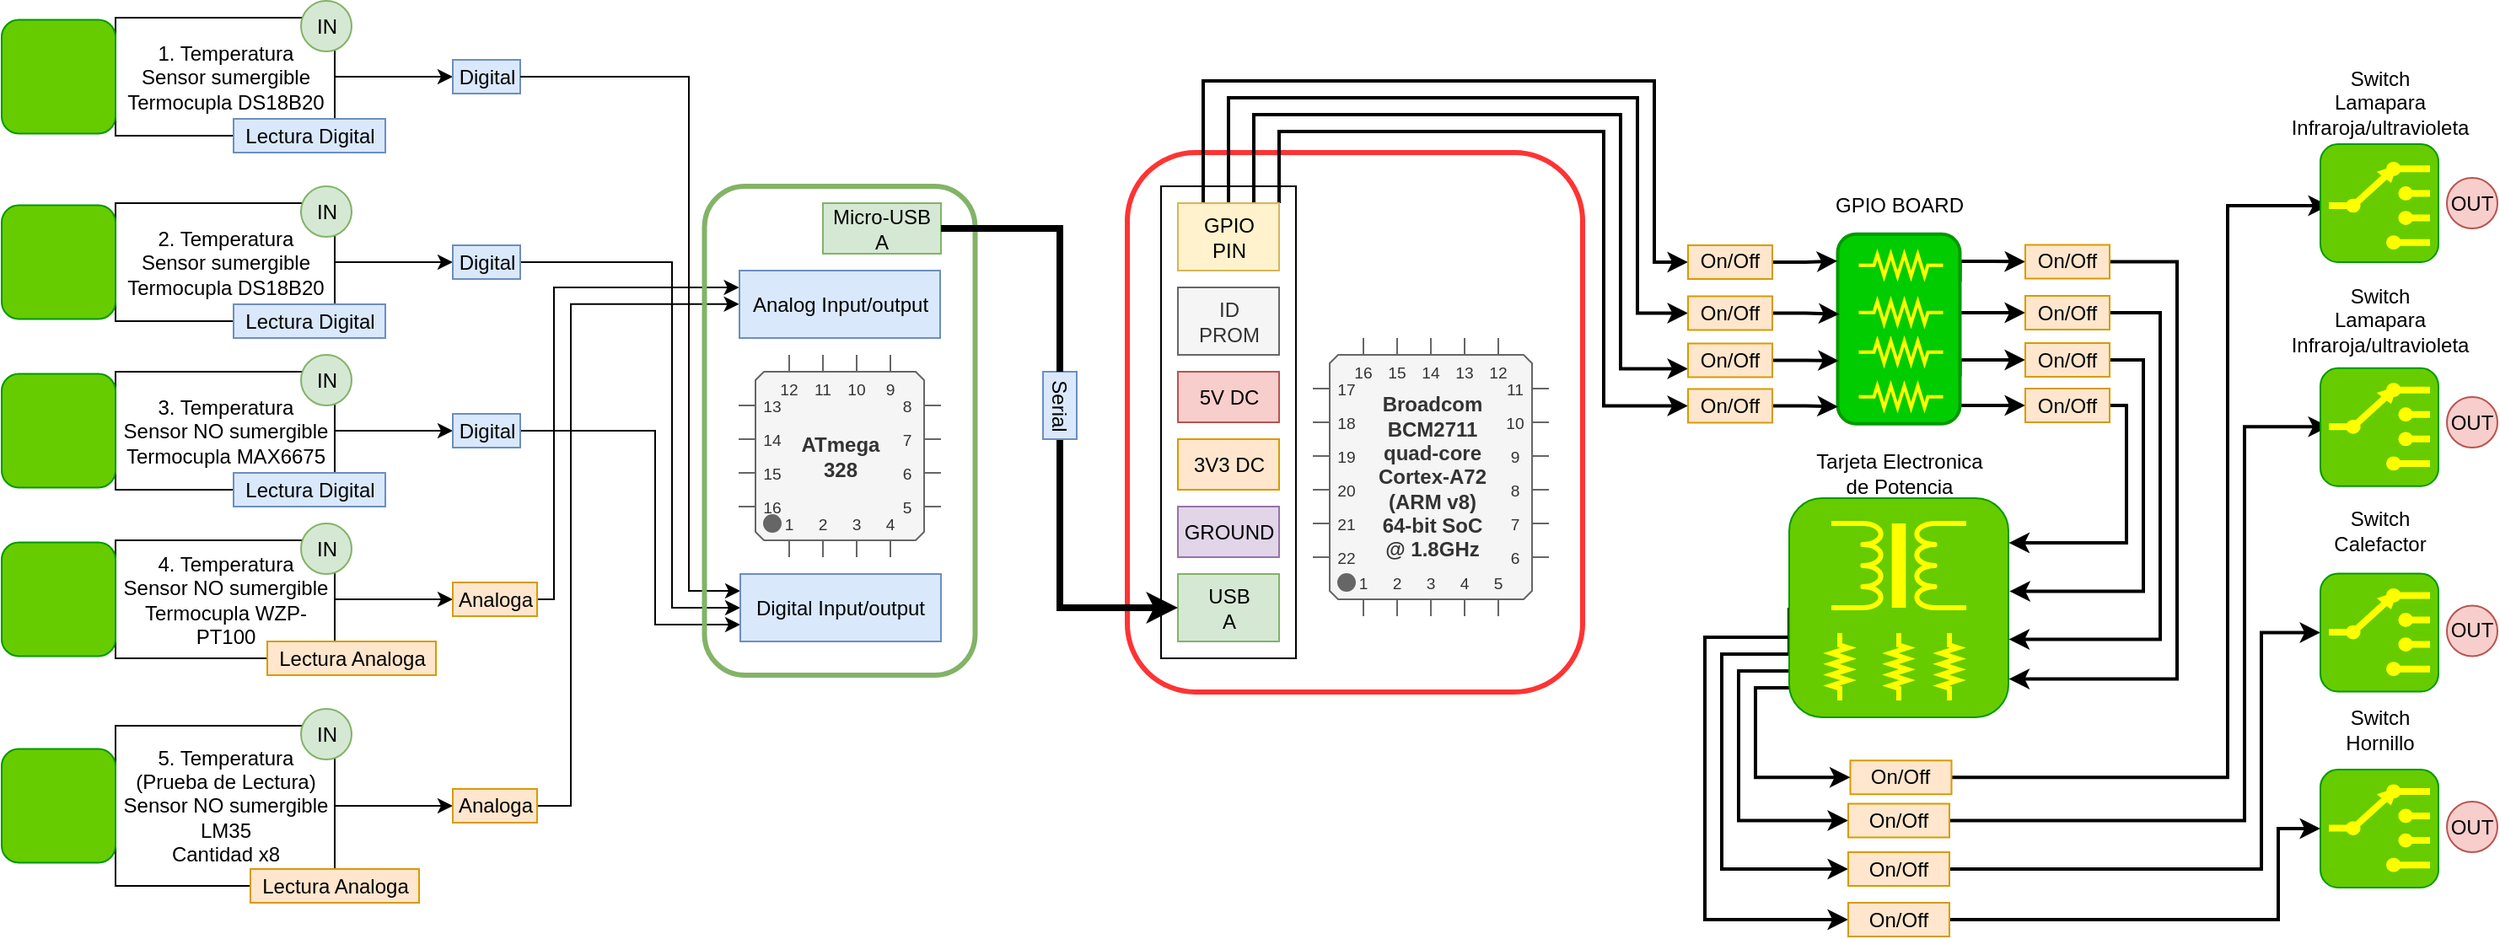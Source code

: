 <mxfile version="15.8.7" type="device"><diagram id="_ZIs9MISvu1PUldnFB0E" name="Página-1"><mxGraphModel dx="1673" dy="1029" grid="1" gridSize="10" guides="1" tooltips="1" connect="1" arrows="1" fold="1" page="1" pageScale="1" pageWidth="827" pageHeight="1169" math="0" shadow="0"><root><mxCell id="0"/><mxCell id="1" parent="0"/><mxCell id="BVIWtEYWbtwgeVRCfxqQ-135" style="edgeStyle=orthogonalEdgeStyle;rounded=0;orthogonalLoop=1;jettySize=auto;html=1;exitX=1;exitY=0.25;exitDx=0;exitDy=0;entryX=0;entryY=0.5;entryDx=0;entryDy=0;strokeWidth=2;" edge="1" parent="1" source="BVIWtEYWbtwgeVRCfxqQ-120" target="BVIWtEYWbtwgeVRCfxqQ-134"><mxGeometry relative="1" as="geometry"><Array as="points"><mxPoint x="1181" y="267"/><mxPoint x="1201" y="267"/></Array></mxGeometry></mxCell><mxCell id="BVIWtEYWbtwgeVRCfxqQ-136" style="edgeStyle=orthogonalEdgeStyle;rounded=0;orthogonalLoop=1;jettySize=auto;html=1;entryX=0;entryY=0.5;entryDx=0;entryDy=0;strokeWidth=2;" edge="1" parent="1" source="BVIWtEYWbtwgeVRCfxqQ-120" target="BVIWtEYWbtwgeVRCfxqQ-133"><mxGeometry relative="1" as="geometry"><Array as="points"><mxPoint x="1201" y="298"/></Array></mxGeometry></mxCell><mxCell id="BVIWtEYWbtwgeVRCfxqQ-137" style="edgeStyle=orthogonalEdgeStyle;rounded=0;orthogonalLoop=1;jettySize=auto;html=1;exitX=1;exitY=0.75;exitDx=0;exitDy=0;entryX=0;entryY=0.5;entryDx=0;entryDy=0;strokeWidth=2;" edge="1" parent="1" source="BVIWtEYWbtwgeVRCfxqQ-120" target="BVIWtEYWbtwgeVRCfxqQ-132"><mxGeometry relative="1" as="geometry"><Array as="points"><mxPoint x="1181" y="326"/></Array></mxGeometry></mxCell><mxCell id="BVIWtEYWbtwgeVRCfxqQ-138" style="edgeStyle=orthogonalEdgeStyle;rounded=0;orthogonalLoop=1;jettySize=auto;html=1;entryX=0;entryY=0.5;entryDx=0;entryDy=0;strokeWidth=2;" edge="1" parent="1" source="BVIWtEYWbtwgeVRCfxqQ-120" target="BVIWtEYWbtwgeVRCfxqQ-131"><mxGeometry relative="1" as="geometry"><Array as="points"><mxPoint x="1201" y="353"/></Array></mxGeometry></mxCell><mxCell id="BVIWtEYWbtwgeVRCfxqQ-120" value="" style="rounded=1;whiteSpace=wrap;html=1;strokeColor=#009900;strokeWidth=2;fillColor=#00CC00;" vertex="1" parent="1"><mxGeometry x="1108.75" y="250.87" width="72.5" height="112.5" as="geometry"/></mxCell><mxCell id="BVIWtEYWbtwgeVRCfxqQ-36" value="" style="rounded=1;whiteSpace=wrap;html=1;fillColor=none;strokeColor=#FF3333;strokeWidth=3;" vertex="1" parent="1"><mxGeometry x="687.5" y="202.5" width="270" height="320" as="geometry"/></mxCell><mxCell id="BVIWtEYWbtwgeVRCfxqQ-33" value="" style="rounded=0;whiteSpace=wrap;html=1;strokeWidth=1;fillColor=default;" vertex="1" parent="1"><mxGeometry x="707.5" y="222.5" width="80" height="280" as="geometry"/></mxCell><mxCell id="BVIWtEYWbtwgeVRCfxqQ-10" style="edgeStyle=orthogonalEdgeStyle;rounded=0;orthogonalLoop=1;jettySize=auto;html=1;entryX=0;entryY=0.5;entryDx=0;entryDy=0;" edge="1" parent="1" source="KKU_WU1q_By_PN_7yi3o-1" target="BVIWtEYWbtwgeVRCfxqQ-1"><mxGeometry relative="1" as="geometry"/></mxCell><mxCell id="KKU_WU1q_By_PN_7yi3o-1" value="1. Temperatura&lt;br&gt;Sensor sumergible&lt;br&gt;Termocupla DS18B20" style="rounded=0;whiteSpace=wrap;html=1;" parent="1" vertex="1"><mxGeometry x="87.5" y="122.5" width="130" height="70" as="geometry"/></mxCell><mxCell id="BVIWtEYWbtwgeVRCfxqQ-9" style="edgeStyle=orthogonalEdgeStyle;rounded=0;orthogonalLoop=1;jettySize=auto;html=1;entryX=0;entryY=0.5;entryDx=0;entryDy=0;" edge="1" parent="1" source="KKU_WU1q_By_PN_7yi3o-2" target="BVIWtEYWbtwgeVRCfxqQ-2"><mxGeometry relative="1" as="geometry"/></mxCell><mxCell id="KKU_WU1q_By_PN_7yi3o-2" value="2. Temperatura&lt;br&gt;Sensor sumergible&lt;br&gt;Termocupla DS18B20" style="rounded=0;whiteSpace=wrap;html=1;" parent="1" vertex="1"><mxGeometry x="87.5" y="232.5" width="130" height="70" as="geometry"/></mxCell><mxCell id="BVIWtEYWbtwgeVRCfxqQ-8" style="edgeStyle=orthogonalEdgeStyle;rounded=0;orthogonalLoop=1;jettySize=auto;html=1;entryX=0;entryY=0.5;entryDx=0;entryDy=0;" edge="1" parent="1" source="KKU_WU1q_By_PN_7yi3o-3" target="BVIWtEYWbtwgeVRCfxqQ-3"><mxGeometry relative="1" as="geometry"/></mxCell><mxCell id="KKU_WU1q_By_PN_7yi3o-3" value="3. Temperatura&lt;br&gt;Sensor NO sumergible&lt;br&gt;Termocupla MAX6675" style="rounded=0;whiteSpace=wrap;html=1;" parent="1" vertex="1"><mxGeometry x="87.5" y="332.5" width="130" height="70" as="geometry"/></mxCell><mxCell id="BVIWtEYWbtwgeVRCfxqQ-7" style="edgeStyle=orthogonalEdgeStyle;rounded=0;orthogonalLoop=1;jettySize=auto;html=1;entryX=0;entryY=0.5;entryDx=0;entryDy=0;" edge="1" parent="1" source="KKU_WU1q_By_PN_7yi3o-5" target="BVIWtEYWbtwgeVRCfxqQ-4"><mxGeometry relative="1" as="geometry"/></mxCell><mxCell id="KKU_WU1q_By_PN_7yi3o-5" value="4. Temperatura&lt;br&gt;Sensor NO sumergible&lt;br&gt;Termocupla WZP-PT100" style="rounded=0;whiteSpace=wrap;html=1;" parent="1" vertex="1"><mxGeometry x="87.5" y="432.5" width="130" height="70" as="geometry"/></mxCell><mxCell id="BVIWtEYWbtwgeVRCfxqQ-148" style="edgeStyle=orthogonalEdgeStyle;rounded=0;orthogonalLoop=1;jettySize=auto;html=1;entryX=0;entryY=0.5;entryDx=0;entryDy=0;entryPerimeter=0;strokeWidth=2;" edge="1" parent="1" source="KKU_WU1q_By_PN_7yi3o-7" target="BVIWtEYWbtwgeVRCfxqQ-60"><mxGeometry relative="1" as="geometry"><Array as="points"><mxPoint x="1340" y="573"/><mxPoint x="1340" y="234"/></Array></mxGeometry></mxCell><mxCell id="KKU_WU1q_By_PN_7yi3o-7" value="On/Off" style="rounded=0;whiteSpace=wrap;html=1;fillColor=#ffe6cc;strokeColor=#d79b00;" parent="1" vertex="1"><mxGeometry x="1116.25" y="563.13" width="60" height="20" as="geometry"/></mxCell><mxCell id="KKU_WU1q_By_PN_7yi3o-10" value="IN" style="ellipse;whiteSpace=wrap;html=1;aspect=fixed;fillColor=#d5e8d4;strokeColor=#82b366;" parent="1" vertex="1"><mxGeometry x="197.5" y="112.5" width="30" height="30" as="geometry"/></mxCell><mxCell id="KKU_WU1q_By_PN_7yi3o-11" value="Lectura Digital" style="rounded=0;whiteSpace=wrap;html=1;fillColor=#dae8fc;strokeColor=#6c8ebf;" parent="1" vertex="1"><mxGeometry x="157.5" y="182.5" width="90" height="20" as="geometry"/></mxCell><mxCell id="KKU_WU1q_By_PN_7yi3o-12" value="IN" style="ellipse;whiteSpace=wrap;html=1;aspect=fixed;fillColor=#d5e8d4;strokeColor=#82b366;" parent="1" vertex="1"><mxGeometry x="197.5" y="222.5" width="30" height="30" as="geometry"/></mxCell><mxCell id="KKU_WU1q_By_PN_7yi3o-13" value="Lectura Digital" style="rounded=0;whiteSpace=wrap;html=1;fillColor=#dae8fc;strokeColor=#6c8ebf;" parent="1" vertex="1"><mxGeometry x="157.5" y="292.5" width="90" height="20" as="geometry"/></mxCell><mxCell id="KKU_WU1q_By_PN_7yi3o-14" value="IN" style="ellipse;whiteSpace=wrap;html=1;aspect=fixed;fillColor=#d5e8d4;strokeColor=#82b366;" parent="1" vertex="1"><mxGeometry x="197.5" y="322.5" width="30" height="30" as="geometry"/></mxCell><mxCell id="KKU_WU1q_By_PN_7yi3o-15" value="Lectura Digital" style="rounded=0;whiteSpace=wrap;html=1;fillColor=#dae8fc;strokeColor=#6c8ebf;" parent="1" vertex="1"><mxGeometry x="157.5" y="392.5" width="90" height="20" as="geometry"/></mxCell><mxCell id="BVIWtEYWbtwgeVRCfxqQ-6" style="edgeStyle=orthogonalEdgeStyle;rounded=0;orthogonalLoop=1;jettySize=auto;html=1;entryX=0;entryY=0.5;entryDx=0;entryDy=0;" edge="1" parent="1" source="KKU_WU1q_By_PN_7yi3o-18" target="BVIWtEYWbtwgeVRCfxqQ-5"><mxGeometry relative="1" as="geometry"/></mxCell><mxCell id="KKU_WU1q_By_PN_7yi3o-18" value="5. Temperatura&lt;br&gt;(Prueba de Lectura)&lt;br&gt;Sensor NO sumergible&lt;br&gt;LM35&lt;br&gt;Cantidad x8" style="rounded=0;whiteSpace=wrap;html=1;" parent="1" vertex="1"><mxGeometry x="87.5" y="542.5" width="130" height="95" as="geometry"/></mxCell><mxCell id="KKU_WU1q_By_PN_7yi3o-19" value="IN" style="ellipse;whiteSpace=wrap;html=1;aspect=fixed;fillColor=#d5e8d4;strokeColor=#82b366;" parent="1" vertex="1"><mxGeometry x="197.5" y="422.5" width="30" height="30" as="geometry"/></mxCell><mxCell id="KKU_WU1q_By_PN_7yi3o-20" value="Lectura Analoga" style="rounded=0;whiteSpace=wrap;html=1;fillColor=#ffe6cc;strokeColor=#d79b00;" parent="1" vertex="1"><mxGeometry x="177.5" y="492.5" width="100" height="20" as="geometry"/></mxCell><mxCell id="KKU_WU1q_By_PN_7yi3o-21" value="IN" style="ellipse;whiteSpace=wrap;html=1;aspect=fixed;fillColor=#d5e8d4;strokeColor=#82b366;" parent="1" vertex="1"><mxGeometry x="197.5" y="532.5" width="30" height="30" as="geometry"/></mxCell><mxCell id="KKU_WU1q_By_PN_7yi3o-22" value="Lectura Analoga" style="rounded=0;whiteSpace=wrap;html=1;fillColor=#ffe6cc;strokeColor=#d79b00;" parent="1" vertex="1"><mxGeometry x="167.5" y="627.5" width="100" height="20" as="geometry"/></mxCell><mxCell id="BVIWtEYWbtwgeVRCfxqQ-1" value="Digital" style="rounded=0;whiteSpace=wrap;html=1;fillColor=#dae8fc;strokeColor=#6c8ebf;" vertex="1" parent="1"><mxGeometry x="287.5" y="147.5" width="40" height="20" as="geometry"/></mxCell><mxCell id="BVIWtEYWbtwgeVRCfxqQ-18" style="edgeStyle=orthogonalEdgeStyle;rounded=0;orthogonalLoop=1;jettySize=auto;html=1;entryX=0;entryY=0.25;entryDx=0;entryDy=0;" edge="1" parent="1" source="BVIWtEYWbtwgeVRCfxqQ-1" target="BVIWtEYWbtwgeVRCfxqQ-12"><mxGeometry relative="1" as="geometry"><Array as="points"><mxPoint x="427.5" y="157.5"/><mxPoint x="427.5" y="462.5"/></Array></mxGeometry></mxCell><mxCell id="BVIWtEYWbtwgeVRCfxqQ-20" style="edgeStyle=orthogonalEdgeStyle;rounded=0;orthogonalLoop=1;jettySize=auto;html=1;entryX=0;entryY=0.5;entryDx=0;entryDy=0;" edge="1" parent="1" source="BVIWtEYWbtwgeVRCfxqQ-2" target="BVIWtEYWbtwgeVRCfxqQ-12"><mxGeometry relative="1" as="geometry"><Array as="points"><mxPoint x="417.5" y="267.5"/><mxPoint x="417.5" y="472.5"/></Array></mxGeometry></mxCell><mxCell id="BVIWtEYWbtwgeVRCfxqQ-2" value="Digital" style="rounded=0;whiteSpace=wrap;html=1;fillColor=#dae8fc;strokeColor=#6c8ebf;" vertex="1" parent="1"><mxGeometry x="287.5" y="257.5" width="40" height="20" as="geometry"/></mxCell><mxCell id="BVIWtEYWbtwgeVRCfxqQ-21" style="edgeStyle=orthogonalEdgeStyle;rounded=0;orthogonalLoop=1;jettySize=auto;html=1;entryX=0;entryY=0.75;entryDx=0;entryDy=0;" edge="1" parent="1" source="BVIWtEYWbtwgeVRCfxqQ-3" target="BVIWtEYWbtwgeVRCfxqQ-12"><mxGeometry relative="1" as="geometry"><Array as="points"><mxPoint x="407.5" y="367.5"/><mxPoint x="407.5" y="482.5"/></Array></mxGeometry></mxCell><mxCell id="BVIWtEYWbtwgeVRCfxqQ-3" value="Digital" style="rounded=0;whiteSpace=wrap;html=1;fillColor=#dae8fc;strokeColor=#6c8ebf;" vertex="1" parent="1"><mxGeometry x="287.5" y="357.5" width="40" height="20" as="geometry"/></mxCell><mxCell id="BVIWtEYWbtwgeVRCfxqQ-25" style="edgeStyle=orthogonalEdgeStyle;rounded=0;orthogonalLoop=1;jettySize=auto;html=1;entryX=0.128;entryY=0.207;entryDx=0;entryDy=0;entryPerimeter=0;" edge="1" parent="1" source="BVIWtEYWbtwgeVRCfxqQ-4" target="BVIWtEYWbtwgeVRCfxqQ-17"><mxGeometry relative="1" as="geometry"><Array as="points"><mxPoint x="347.5" y="467.5"/><mxPoint x="347.5" y="282.5"/></Array></mxGeometry></mxCell><mxCell id="BVIWtEYWbtwgeVRCfxqQ-4" value="Analoga" style="rounded=0;whiteSpace=wrap;html=1;fillColor=#ffe6cc;strokeColor=#d79b00;" vertex="1" parent="1"><mxGeometry x="287.5" y="457.5" width="50" height="20" as="geometry"/></mxCell><mxCell id="BVIWtEYWbtwgeVRCfxqQ-26" style="edgeStyle=orthogonalEdgeStyle;rounded=0;orthogonalLoop=1;jettySize=auto;html=1;entryX=0.128;entryY=0.241;entryDx=0;entryDy=0;entryPerimeter=0;" edge="1" parent="1" source="BVIWtEYWbtwgeVRCfxqQ-5" target="BVIWtEYWbtwgeVRCfxqQ-17"><mxGeometry relative="1" as="geometry"><Array as="points"><mxPoint x="357.5" y="590.5"/><mxPoint x="357.5" y="292.5"/></Array></mxGeometry></mxCell><mxCell id="BVIWtEYWbtwgeVRCfxqQ-5" value="Analoga" style="rounded=0;whiteSpace=wrap;html=1;fillColor=#ffe6cc;strokeColor=#d79b00;" vertex="1" parent="1"><mxGeometry x="287.5" y="580" width="50" height="20" as="geometry"/></mxCell><mxCell id="BVIWtEYWbtwgeVRCfxqQ-11" value="Analog Input/output" style="rounded=0;whiteSpace=wrap;html=1;rotation=0;fillColor=#dae8fc;strokeColor=#6c8ebf;" vertex="1" parent="1"><mxGeometry x="457.5" y="272.5" width="119" height="40" as="geometry"/></mxCell><mxCell id="BVIWtEYWbtwgeVRCfxqQ-12" value="Digital&amp;nbsp;Input/output" style="rounded=0;whiteSpace=wrap;html=1;rotation=0;fillColor=#dae8fc;strokeColor=#6c8ebf;" vertex="1" parent="1"><mxGeometry x="458" y="452.5" width="119" height="40" as="geometry"/></mxCell><mxCell id="BVIWtEYWbtwgeVRCfxqQ-15" value="&lt;b&gt;ATmega&lt;br&gt;328&lt;/b&gt;" style="shadow=0;dashed=0;align=center;html=1;strokeWidth=1;shape=mxgraph.electrical.logic_gates.qfp_ic;labelNames=a,b,c,d,e,f,g,h,i,j,k,l,m,n,o,p,q,r,s,t,u,v,w,x,y,z,a1,b1,c1,d1,e1,f1,g1,h1,i1,j1,k1,l1,m1,n1;fillColor=#f5f5f5;fontColor=#333333;strokeColor=#666666;" vertex="1" parent="1"><mxGeometry x="457" y="322.5" width="120" height="120" as="geometry"/></mxCell><mxCell id="BVIWtEYWbtwgeVRCfxqQ-17" value="" style="rounded=1;whiteSpace=wrap;html=1;fillColor=none;strokeColor=#82b366;strokeWidth=3;" vertex="1" parent="1"><mxGeometry x="436.75" y="222.5" width="160.5" height="290" as="geometry"/></mxCell><mxCell id="BVIWtEYWbtwgeVRCfxqQ-16" value="" style="shape=image;verticalLabelPosition=bottom;labelBackgroundColor=#ffffff;verticalAlign=top;aspect=fixed;imageAspect=0;image=https://afel.cl/wp-content/uploads/2020/09/arduino-logo.png;" vertex="1" parent="1"><mxGeometry x="447.5" y="222.5" width="53.33" height="40" as="geometry"/></mxCell><mxCell id="BVIWtEYWbtwgeVRCfxqQ-127" style="edgeStyle=orthogonalEdgeStyle;rounded=0;orthogonalLoop=1;jettySize=auto;html=1;exitX=1;exitY=0;exitDx=0;exitDy=0;entryX=0;entryY=0.5;entryDx=0;entryDy=0;strokeWidth=2;" edge="1" parent="1" source="BVIWtEYWbtwgeVRCfxqQ-27" target="BVIWtEYWbtwgeVRCfxqQ-82"><mxGeometry relative="1" as="geometry"><Array as="points"><mxPoint x="778" y="190"/><mxPoint x="970" y="190"/><mxPoint x="970" y="353"/></Array></mxGeometry></mxCell><mxCell id="BVIWtEYWbtwgeVRCfxqQ-128" style="edgeStyle=orthogonalEdgeStyle;rounded=0;orthogonalLoop=1;jettySize=auto;html=1;exitX=0.75;exitY=0;exitDx=0;exitDy=0;entryX=0;entryY=0.75;entryDx=0;entryDy=0;strokeWidth=2;" edge="1" parent="1" source="BVIWtEYWbtwgeVRCfxqQ-27" target="BVIWtEYWbtwgeVRCfxqQ-83"><mxGeometry relative="1" as="geometry"><Array as="points"><mxPoint x="763" y="180"/><mxPoint x="980" y="180"/><mxPoint x="980" y="331"/></Array></mxGeometry></mxCell><mxCell id="BVIWtEYWbtwgeVRCfxqQ-129" style="edgeStyle=orthogonalEdgeStyle;rounded=0;orthogonalLoop=1;jettySize=auto;html=1;entryX=0;entryY=0.5;entryDx=0;entryDy=0;strokeWidth=2;" edge="1" parent="1" source="BVIWtEYWbtwgeVRCfxqQ-27" target="BVIWtEYWbtwgeVRCfxqQ-84"><mxGeometry relative="1" as="geometry"><Array as="points"><mxPoint x="748" y="170"/><mxPoint x="990" y="170"/><mxPoint x="990" y="298"/></Array></mxGeometry></mxCell><mxCell id="BVIWtEYWbtwgeVRCfxqQ-130" style="edgeStyle=orthogonalEdgeStyle;rounded=0;orthogonalLoop=1;jettySize=auto;html=1;exitX=0.25;exitY=0;exitDx=0;exitDy=0;entryX=0;entryY=0.5;entryDx=0;entryDy=0;strokeWidth=2;" edge="1" parent="1" source="BVIWtEYWbtwgeVRCfxqQ-27" target="BVIWtEYWbtwgeVRCfxqQ-85"><mxGeometry relative="1" as="geometry"><Array as="points"><mxPoint x="733" y="160"/><mxPoint x="1000" y="160"/><mxPoint x="1000" y="268"/></Array></mxGeometry></mxCell><mxCell id="BVIWtEYWbtwgeVRCfxqQ-27" value="GPIO&lt;br&gt;PIN" style="rounded=0;whiteSpace=wrap;html=1;strokeWidth=1;fillColor=#fff2cc;strokeColor=#d6b656;" vertex="1" parent="1"><mxGeometry x="717.5" y="232.5" width="60" height="40" as="geometry"/></mxCell><mxCell id="BVIWtEYWbtwgeVRCfxqQ-28" value="ID&lt;br&gt;PROM" style="rounded=0;whiteSpace=wrap;html=1;strokeWidth=1;fillColor=#f5f5f5;fontColor=#333333;strokeColor=#666666;" vertex="1" parent="1"><mxGeometry x="717.5" y="282.5" width="60" height="40" as="geometry"/></mxCell><mxCell id="BVIWtEYWbtwgeVRCfxqQ-29" value="5V DC" style="rounded=0;whiteSpace=wrap;html=1;strokeWidth=1;fillColor=#f8cecc;strokeColor=#b85450;" vertex="1" parent="1"><mxGeometry x="717.5" y="332.5" width="60" height="30" as="geometry"/></mxCell><mxCell id="BVIWtEYWbtwgeVRCfxqQ-30" value="3V3&amp;nbsp;DC" style="rounded=0;whiteSpace=wrap;html=1;strokeWidth=1;fillColor=#ffe6cc;strokeColor=#d79b00;" vertex="1" parent="1"><mxGeometry x="717.5" y="372.5" width="60" height="30" as="geometry"/></mxCell><mxCell id="BVIWtEYWbtwgeVRCfxqQ-31" value="GROUND" style="rounded=0;whiteSpace=wrap;html=1;strokeWidth=1;fillColor=#e1d5e7;strokeColor=#9673a6;" vertex="1" parent="1"><mxGeometry x="717.5" y="412.5" width="60" height="30" as="geometry"/></mxCell><mxCell id="BVIWtEYWbtwgeVRCfxqQ-32" value="USB&lt;br&gt;A" style="rounded=0;whiteSpace=wrap;html=1;strokeWidth=1;fillColor=#d5e8d4;strokeColor=#82b366;" vertex="1" parent="1"><mxGeometry x="717.5" y="452.5" width="60" height="40" as="geometry"/></mxCell><mxCell id="BVIWtEYWbtwgeVRCfxqQ-34" value="&lt;b&gt;Broadcom &lt;br&gt;BCM2711&lt;br&gt;quad-core &lt;br&gt;Cortex-A72 &lt;br&gt;(ARM v8) &lt;br&gt;64-bit SoC &lt;br&gt;@ 1.8GHz&lt;/b&gt;" style="shadow=0;dashed=0;align=center;html=1;strokeWidth=1;shape=mxgraph.electrical.logic_gates.qfp_ic;labelNames=a,b,c,d,e,f,g,h,i,j,k,l,m,n,o,p,q,r,s,t,u,v,w,x,y,z,a1,b1,c1,d1,e1,f1,g1,h1,i1,j1,k1,l1,m1,n1;rounded=1;fillColor=#f5f5f5;fontColor=#333333;strokeColor=#666666;" vertex="1" parent="1"><mxGeometry x="797.5" y="312.5" width="140" height="165" as="geometry"/></mxCell><mxCell id="BVIWtEYWbtwgeVRCfxqQ-35" value="" style="shape=image;verticalLabelPosition=bottom;labelBackgroundColor=#ffffff;verticalAlign=top;aspect=fixed;imageAspect=0;image=https://i.pinimg.com/originals/6e/de/a8/6edea84dffc69d2c190c427be484143c.png;" vertex="1" parent="1"><mxGeometry x="828.19" y="232.5" width="78.62" height="70" as="geometry"/></mxCell><mxCell id="BVIWtEYWbtwgeVRCfxqQ-38" style="edgeStyle=orthogonalEdgeStyle;rounded=0;orthogonalLoop=1;jettySize=auto;html=1;entryX=0;entryY=0.5;entryDx=0;entryDy=0;strokeWidth=4;startArrow=none;exitX=1;exitY=0.5;exitDx=0;exitDy=0;" edge="1" parent="1" source="BVIWtEYWbtwgeVRCfxqQ-39" target="BVIWtEYWbtwgeVRCfxqQ-32"><mxGeometry relative="1" as="geometry"/></mxCell><mxCell id="BVIWtEYWbtwgeVRCfxqQ-37" value="Micro-USB&lt;br&gt;A" style="rounded=0;whiteSpace=wrap;html=1;strokeWidth=1;fillColor=#d5e8d4;strokeColor=#82b366;" vertex="1" parent="1"><mxGeometry x="507" y="232.5" width="70" height="30" as="geometry"/></mxCell><mxCell id="BVIWtEYWbtwgeVRCfxqQ-39" value="Serial" style="rounded=0;whiteSpace=wrap;html=1;fillColor=#dae8fc;strokeColor=#6c8ebf;rotation=90;" vertex="1" parent="1"><mxGeometry x="627.5" y="342.5" width="40" height="20" as="geometry"/></mxCell><mxCell id="BVIWtEYWbtwgeVRCfxqQ-40" value="" style="edgeStyle=orthogonalEdgeStyle;rounded=0;orthogonalLoop=1;jettySize=auto;html=1;entryX=0;entryY=0.5;entryDx=0;entryDy=0;strokeWidth=4;endArrow=none;" edge="1" parent="1" source="BVIWtEYWbtwgeVRCfxqQ-37" target="BVIWtEYWbtwgeVRCfxqQ-39"><mxGeometry relative="1" as="geometry"><mxPoint x="577" y="247.5" as="sourcePoint"/><mxPoint x="717.5" y="472.5" as="targetPoint"/></mxGeometry></mxCell><mxCell id="BVIWtEYWbtwgeVRCfxqQ-144" style="edgeStyle=orthogonalEdgeStyle;rounded=0;orthogonalLoop=1;jettySize=auto;html=1;entryX=0;entryY=0.5;entryDx=0;entryDy=0;strokeWidth=2;" edge="1" parent="1" source="BVIWtEYWbtwgeVRCfxqQ-42" target="KKU_WU1q_By_PN_7yi3o-7"><mxGeometry relative="1" as="geometry"><Array as="points"><mxPoint x="1060" y="520"/><mxPoint x="1060" y="573"/></Array></mxGeometry></mxCell><mxCell id="BVIWtEYWbtwgeVRCfxqQ-145" style="edgeStyle=orthogonalEdgeStyle;rounded=0;orthogonalLoop=1;jettySize=auto;html=1;entryX=0;entryY=0.5;entryDx=0;entryDy=0;strokeWidth=2;" edge="1" parent="1" source="BVIWtEYWbtwgeVRCfxqQ-42" target="BVIWtEYWbtwgeVRCfxqQ-79"><mxGeometry relative="1" as="geometry"><Array as="points"><mxPoint x="1050" y="510"/><mxPoint x="1050" y="599"/></Array></mxGeometry></mxCell><mxCell id="BVIWtEYWbtwgeVRCfxqQ-146" style="edgeStyle=orthogonalEdgeStyle;rounded=0;orthogonalLoop=1;jettySize=auto;html=1;exitX=0;exitY=0.5;exitDx=0;exitDy=0;entryX=0;entryY=0.5;entryDx=0;entryDy=0;strokeWidth=2;" edge="1" parent="1" source="BVIWtEYWbtwgeVRCfxqQ-42" target="BVIWtEYWbtwgeVRCfxqQ-80"><mxGeometry relative="1" as="geometry"><Array as="points"><mxPoint x="1080" y="500"/><mxPoint x="1040" y="500"/><mxPoint x="1040" y="628"/></Array></mxGeometry></mxCell><mxCell id="BVIWtEYWbtwgeVRCfxqQ-147" style="edgeStyle=orthogonalEdgeStyle;rounded=0;orthogonalLoop=1;jettySize=auto;html=1;entryX=0;entryY=0.5;entryDx=0;entryDy=0;strokeWidth=2;" edge="1" parent="1" source="BVIWtEYWbtwgeVRCfxqQ-42" target="BVIWtEYWbtwgeVRCfxqQ-81"><mxGeometry relative="1" as="geometry"><Array as="points"><mxPoint x="1030" y="490"/><mxPoint x="1030" y="658"/></Array></mxGeometry></mxCell><mxCell id="BVIWtEYWbtwgeVRCfxqQ-42" value="" style="whiteSpace=wrap;html=1;aspect=fixed;rounded=1;strokeColor=#009900;strokeWidth=1;fillColor=#66CC00;" vertex="1" parent="1"><mxGeometry x="1080" y="407.5" width="130" height="130" as="geometry"/></mxCell><mxCell id="BVIWtEYWbtwgeVRCfxqQ-43" value="" style="pointerEvents=1;verticalLabelPosition=bottom;shadow=0;dashed=0;align=center;html=1;verticalAlign=top;shape=mxgraph.electrical.resistors.resistor_2;rounded=1;strokeColor=#FFFF00;strokeWidth=3;fillColor=#FFFF00;rotation=90;" vertex="1" parent="1"><mxGeometry x="1090" y="502.5" width="40" height="10" as="geometry"/></mxCell><mxCell id="BVIWtEYWbtwgeVRCfxqQ-45" value="" style="pointerEvents=1;verticalLabelPosition=bottom;shadow=0;dashed=0;align=center;html=1;verticalAlign=top;shape=mxgraph.electrical.inductors.transformer_1;rounded=1;strokeColor=#FFFF00;strokeWidth=3;fillColor=#FFFF00;rotation=90;" vertex="1" parent="1"><mxGeometry x="1120" y="407.5" width="50" height="80" as="geometry"/></mxCell><mxCell id="BVIWtEYWbtwgeVRCfxqQ-50" value="" style="pointerEvents=1;verticalLabelPosition=bottom;shadow=0;dashed=0;align=center;html=1;verticalAlign=top;shape=mxgraph.electrical.resistors.resistor_2;rounded=1;strokeColor=#FFFF00;strokeWidth=3;fillColor=#FFFF00;rotation=90;" vertex="1" parent="1"><mxGeometry x="1125" y="502.5" width="40" height="10" as="geometry"/></mxCell><mxCell id="BVIWtEYWbtwgeVRCfxqQ-51" value="" style="pointerEvents=1;verticalLabelPosition=bottom;shadow=0;dashed=0;align=center;html=1;verticalAlign=top;shape=mxgraph.electrical.resistors.resistor_2;rounded=1;strokeColor=#FFFF00;strokeWidth=3;fillColor=#FFFF00;rotation=90;" vertex="1" parent="1"><mxGeometry x="1155" y="502.5" width="40" height="10" as="geometry"/></mxCell><mxCell id="BVIWtEYWbtwgeVRCfxqQ-53" value="Tarjeta Electronica&lt;br&gt;de Potencia" style="text;html=1;align=center;verticalAlign=middle;resizable=0;points=[];autosize=1;strokeColor=none;fillColor=none;" vertex="1" parent="1"><mxGeometry x="1090" y="377.5" width="110" height="30" as="geometry"/></mxCell><mxCell id="BVIWtEYWbtwgeVRCfxqQ-59" value="" style="whiteSpace=wrap;html=1;aspect=fixed;rounded=1;strokeColor=#009900;strokeWidth=1;fillColor=#66CC00;" vertex="1" parent="1"><mxGeometry x="1395" y="197.5" width="70" height="70" as="geometry"/></mxCell><mxCell id="BVIWtEYWbtwgeVRCfxqQ-60" value="" style="pointerEvents=1;verticalLabelPosition=bottom;shadow=0;dashed=0;align=center;html=1;verticalAlign=top;shape=mxgraph.electrical.electro-mechanical.selector_switch;rounded=1;strokeColor=#FFFF00;strokeWidth=4;fillColor=#FFFF00;" vertex="1" parent="1"><mxGeometry x="1400" y="210" width="60" height="48" as="geometry"/></mxCell><mxCell id="BVIWtEYWbtwgeVRCfxqQ-71" value="Switch&lt;br&gt;Lamapara&lt;br&gt;Infraroja/ultravioleta" style="text;html=1;align=center;verticalAlign=middle;resizable=0;points=[];autosize=1;strokeColor=none;fillColor=none;" vertex="1" parent="1"><mxGeometry x="1370" y="147.5" width="120" height="50" as="geometry"/></mxCell><mxCell id="BVIWtEYWbtwgeVRCfxqQ-72" value="Switch&lt;br&gt;Lamapara&lt;br&gt;Infraroja/ultravioleta" style="text;html=1;align=center;verticalAlign=middle;resizable=0;points=[];autosize=1;strokeColor=none;fillColor=none;" vertex="1" parent="1"><mxGeometry x="1370" y="277.26" width="120" height="50" as="geometry"/></mxCell><mxCell id="BVIWtEYWbtwgeVRCfxqQ-73" value="Switch&lt;br&gt;Calefactor" style="text;html=1;align=center;verticalAlign=middle;resizable=0;points=[];autosize=1;strokeColor=none;fillColor=none;" vertex="1" parent="1"><mxGeometry x="1395" y="412.26" width="70" height="30" as="geometry"/></mxCell><mxCell id="BVIWtEYWbtwgeVRCfxqQ-74" value="Switch&lt;br&gt;Hornillo" style="text;html=1;align=center;verticalAlign=middle;resizable=0;points=[];autosize=1;strokeColor=none;fillColor=none;" vertex="1" parent="1"><mxGeometry x="1400" y="529.76" width="60" height="30" as="geometry"/></mxCell><mxCell id="BVIWtEYWbtwgeVRCfxqQ-149" style="edgeStyle=orthogonalEdgeStyle;rounded=0;orthogonalLoop=1;jettySize=auto;html=1;entryX=0;entryY=0.5;entryDx=0;entryDy=0;entryPerimeter=0;strokeWidth=2;" edge="1" parent="1" source="BVIWtEYWbtwgeVRCfxqQ-79" target="BVIWtEYWbtwgeVRCfxqQ-105"><mxGeometry relative="1" as="geometry"><Array as="points"><mxPoint x="1350" y="599"/><mxPoint x="1350" y="365"/></Array></mxGeometry></mxCell><mxCell id="BVIWtEYWbtwgeVRCfxqQ-79" value="On/Off" style="rounded=0;whiteSpace=wrap;html=1;fillColor=#ffe6cc;strokeColor=#d79b00;" vertex="1" parent="1"><mxGeometry x="1115" y="588.75" width="60" height="20" as="geometry"/></mxCell><mxCell id="BVIWtEYWbtwgeVRCfxqQ-150" style="edgeStyle=orthogonalEdgeStyle;rounded=0;orthogonalLoop=1;jettySize=auto;html=1;entryX=0;entryY=0.5;entryDx=0;entryDy=0;strokeWidth=2;" edge="1" parent="1" source="BVIWtEYWbtwgeVRCfxqQ-80" target="BVIWtEYWbtwgeVRCfxqQ-106"><mxGeometry relative="1" as="geometry"><Array as="points"><mxPoint x="1360" y="628"/><mxPoint x="1360" y="487"/></Array></mxGeometry></mxCell><mxCell id="BVIWtEYWbtwgeVRCfxqQ-80" value="On/Off" style="rounded=0;whiteSpace=wrap;html=1;fillColor=#ffe6cc;strokeColor=#d79b00;" vertex="1" parent="1"><mxGeometry x="1115" y="617.5" width="60" height="20" as="geometry"/></mxCell><mxCell id="BVIWtEYWbtwgeVRCfxqQ-151" style="edgeStyle=orthogonalEdgeStyle;rounded=0;orthogonalLoop=1;jettySize=auto;html=1;entryX=0;entryY=0.5;entryDx=0;entryDy=0;strokeWidth=2;" edge="1" parent="1" source="BVIWtEYWbtwgeVRCfxqQ-81" target="BVIWtEYWbtwgeVRCfxqQ-108"><mxGeometry relative="1" as="geometry"><Array as="points"><mxPoint x="1370" y="658"/><mxPoint x="1370" y="604"/></Array></mxGeometry></mxCell><mxCell id="BVIWtEYWbtwgeVRCfxqQ-81" value="On/Off" style="rounded=0;whiteSpace=wrap;html=1;fillColor=#ffe6cc;strokeColor=#d79b00;" vertex="1" parent="1"><mxGeometry x="1115" y="647.5" width="60" height="20" as="geometry"/></mxCell><mxCell id="BVIWtEYWbtwgeVRCfxqQ-126" style="edgeStyle=orthogonalEdgeStyle;rounded=0;orthogonalLoop=1;jettySize=auto;html=1;entryX=0.003;entryY=0.91;entryDx=0;entryDy=0;entryPerimeter=0;strokeWidth=2;" edge="1" parent="1" source="BVIWtEYWbtwgeVRCfxqQ-82" target="BVIWtEYWbtwgeVRCfxqQ-120"><mxGeometry relative="1" as="geometry"/></mxCell><mxCell id="BVIWtEYWbtwgeVRCfxqQ-82" value="On/Off" style="rounded=0;whiteSpace=wrap;html=1;fillColor=#ffe6cc;strokeColor=#d79b00;" vertex="1" parent="1"><mxGeometry x="1020" y="342.74" width="50" height="20" as="geometry"/></mxCell><mxCell id="BVIWtEYWbtwgeVRCfxqQ-125" style="edgeStyle=orthogonalEdgeStyle;rounded=0;orthogonalLoop=1;jettySize=auto;html=1;entryX=0.009;entryY=0.668;entryDx=0;entryDy=0;entryPerimeter=0;strokeWidth=2;" edge="1" parent="1" source="BVIWtEYWbtwgeVRCfxqQ-83" target="BVIWtEYWbtwgeVRCfxqQ-120"><mxGeometry relative="1" as="geometry"/></mxCell><mxCell id="BVIWtEYWbtwgeVRCfxqQ-83" value="On/Off" style="rounded=0;whiteSpace=wrap;html=1;fillColor=#ffe6cc;strokeColor=#d79b00;" vertex="1" parent="1"><mxGeometry x="1020" y="315.74" width="50" height="20" as="geometry"/></mxCell><mxCell id="BVIWtEYWbtwgeVRCfxqQ-124" style="edgeStyle=orthogonalEdgeStyle;rounded=0;orthogonalLoop=1;jettySize=auto;html=1;entryX=0.014;entryY=0.422;entryDx=0;entryDy=0;entryPerimeter=0;strokeWidth=2;" edge="1" parent="1" source="BVIWtEYWbtwgeVRCfxqQ-84" target="BVIWtEYWbtwgeVRCfxqQ-120"><mxGeometry relative="1" as="geometry"/></mxCell><mxCell id="BVIWtEYWbtwgeVRCfxqQ-84" value="On/Off" style="rounded=0;whiteSpace=wrap;html=1;fillColor=#ffe6cc;strokeColor=#d79b00;" vertex="1" parent="1"><mxGeometry x="1020" y="287.74" width="50" height="20" as="geometry"/></mxCell><mxCell id="BVIWtEYWbtwgeVRCfxqQ-123" style="edgeStyle=orthogonalEdgeStyle;rounded=0;orthogonalLoop=1;jettySize=auto;html=1;entryX=-0.002;entryY=0.142;entryDx=0;entryDy=0;entryPerimeter=0;strokeWidth=2;" edge="1" parent="1" source="BVIWtEYWbtwgeVRCfxqQ-85" target="BVIWtEYWbtwgeVRCfxqQ-120"><mxGeometry relative="1" as="geometry"/></mxCell><mxCell id="BVIWtEYWbtwgeVRCfxqQ-85" value="On/Off" style="rounded=0;whiteSpace=wrap;html=1;fillColor=#ffe6cc;strokeColor=#d79b00;" vertex="1" parent="1"><mxGeometry x="1020" y="257.49" width="50" height="20" as="geometry"/></mxCell><mxCell id="BVIWtEYWbtwgeVRCfxqQ-89" value="" style="whiteSpace=wrap;html=1;aspect=fixed;rounded=1;strokeColor=#009900;strokeWidth=1;fillColor=#66CC00;" vertex="1" parent="1"><mxGeometry x="20" y="123.75" width="67.5" height="67.5" as="geometry"/></mxCell><mxCell id="BVIWtEYWbtwgeVRCfxqQ-93" value="" style="shape=image;verticalLabelPosition=bottom;labelBackgroundColor=#ffffff;verticalAlign=top;aspect=fixed;imageAspect=0;image=https://upload.wikimedia.org/wikipedia/commons/thumb/0/07/Hall_effect_sensor_circuit_symbol.svg/1024px-Hall_effect_sensor_circuit_symbol.svg.png;" vertex="1" parent="1"><mxGeometry x="25.63" y="130.63" width="56.25" height="56.25" as="geometry"/></mxCell><mxCell id="BVIWtEYWbtwgeVRCfxqQ-95" value="" style="whiteSpace=wrap;html=1;aspect=fixed;rounded=1;strokeColor=#009900;strokeWidth=1;fillColor=#66CC00;" vertex="1" parent="1"><mxGeometry x="20.01" y="233.75" width="67.5" height="67.5" as="geometry"/></mxCell><mxCell id="BVIWtEYWbtwgeVRCfxqQ-96" value="" style="shape=image;verticalLabelPosition=bottom;labelBackgroundColor=#ffffff;verticalAlign=top;aspect=fixed;imageAspect=0;image=https://upload.wikimedia.org/wikipedia/commons/thumb/0/07/Hall_effect_sensor_circuit_symbol.svg/1024px-Hall_effect_sensor_circuit_symbol.svg.png;" vertex="1" parent="1"><mxGeometry x="25.64" y="240.63" width="56.25" height="56.25" as="geometry"/></mxCell><mxCell id="BVIWtEYWbtwgeVRCfxqQ-97" value="" style="whiteSpace=wrap;html=1;aspect=fixed;rounded=1;strokeColor=#009900;strokeWidth=1;fillColor=#66CC00;" vertex="1" parent="1"><mxGeometry x="20.01" y="333.75" width="67.5" height="67.5" as="geometry"/></mxCell><mxCell id="BVIWtEYWbtwgeVRCfxqQ-98" value="" style="shape=image;verticalLabelPosition=bottom;labelBackgroundColor=#ffffff;verticalAlign=top;aspect=fixed;imageAspect=0;image=https://upload.wikimedia.org/wikipedia/commons/thumb/0/07/Hall_effect_sensor_circuit_symbol.svg/1024px-Hall_effect_sensor_circuit_symbol.svg.png;" vertex="1" parent="1"><mxGeometry x="25.64" y="340.63" width="56.25" height="56.25" as="geometry"/></mxCell><mxCell id="BVIWtEYWbtwgeVRCfxqQ-99" value="" style="whiteSpace=wrap;html=1;aspect=fixed;rounded=1;strokeColor=#009900;strokeWidth=1;fillColor=#66CC00;" vertex="1" parent="1"><mxGeometry x="20.01" y="433.75" width="67.5" height="67.5" as="geometry"/></mxCell><mxCell id="BVIWtEYWbtwgeVRCfxqQ-100" value="" style="shape=image;verticalLabelPosition=bottom;labelBackgroundColor=#ffffff;verticalAlign=top;aspect=fixed;imageAspect=0;image=https://upload.wikimedia.org/wikipedia/commons/thumb/0/07/Hall_effect_sensor_circuit_symbol.svg/1024px-Hall_effect_sensor_circuit_symbol.svg.png;" vertex="1" parent="1"><mxGeometry x="25.64" y="440.63" width="56.25" height="56.25" as="geometry"/></mxCell><mxCell id="BVIWtEYWbtwgeVRCfxqQ-101" value="" style="whiteSpace=wrap;html=1;aspect=fixed;rounded=1;strokeColor=#009900;strokeWidth=1;fillColor=#66CC00;" vertex="1" parent="1"><mxGeometry x="20" y="556.25" width="67.5" height="67.5" as="geometry"/></mxCell><mxCell id="BVIWtEYWbtwgeVRCfxqQ-102" value="" style="shape=image;verticalLabelPosition=bottom;labelBackgroundColor=#ffffff;verticalAlign=top;aspect=fixed;imageAspect=0;image=https://upload.wikimedia.org/wikipedia/commons/thumb/0/07/Hall_effect_sensor_circuit_symbol.svg/1024px-Hall_effect_sensor_circuit_symbol.svg.png;" vertex="1" parent="1"><mxGeometry x="25.63" y="563.13" width="56.25" height="56.25" as="geometry"/></mxCell><mxCell id="BVIWtEYWbtwgeVRCfxqQ-104" value="" style="whiteSpace=wrap;html=1;aspect=fixed;rounded=1;strokeColor=#009900;strokeWidth=1;fillColor=#66CC00;" vertex="1" parent="1"><mxGeometry x="1395" y="330.39" width="70" height="70" as="geometry"/></mxCell><mxCell id="BVIWtEYWbtwgeVRCfxqQ-105" value="" style="pointerEvents=1;verticalLabelPosition=bottom;shadow=0;dashed=0;align=center;html=1;verticalAlign=top;shape=mxgraph.electrical.electro-mechanical.selector_switch;rounded=1;strokeColor=#FFFF00;strokeWidth=4;fillColor=#FFFF00;" vertex="1" parent="1"><mxGeometry x="1400" y="341.14" width="60" height="48" as="geometry"/></mxCell><mxCell id="BVIWtEYWbtwgeVRCfxqQ-106" value="" style="whiteSpace=wrap;html=1;aspect=fixed;rounded=1;strokeColor=#009900;strokeWidth=1;fillColor=#66CC00;" vertex="1" parent="1"><mxGeometry x="1395" y="452.26" width="70" height="70" as="geometry"/></mxCell><mxCell id="BVIWtEYWbtwgeVRCfxqQ-107" value="" style="pointerEvents=1;verticalLabelPosition=bottom;shadow=0;dashed=0;align=center;html=1;verticalAlign=top;shape=mxgraph.electrical.electro-mechanical.selector_switch;rounded=1;strokeColor=#FFFF00;strokeWidth=4;fillColor=#FFFF00;" vertex="1" parent="1"><mxGeometry x="1400" y="463.01" width="60" height="48" as="geometry"/></mxCell><mxCell id="BVIWtEYWbtwgeVRCfxqQ-108" value="" style="whiteSpace=wrap;html=1;aspect=fixed;rounded=1;strokeColor=#009900;strokeWidth=1;fillColor=#66CC00;" vertex="1" parent="1"><mxGeometry x="1395" y="568.51" width="70" height="70" as="geometry"/></mxCell><mxCell id="BVIWtEYWbtwgeVRCfxqQ-109" value="" style="pointerEvents=1;verticalLabelPosition=bottom;shadow=0;dashed=0;align=center;html=1;verticalAlign=top;shape=mxgraph.electrical.electro-mechanical.selector_switch;rounded=1;strokeColor=#FFFF00;strokeWidth=4;fillColor=#FFFF00;" vertex="1" parent="1"><mxGeometry x="1400" y="579.26" width="60" height="48" as="geometry"/></mxCell><mxCell id="BVIWtEYWbtwgeVRCfxqQ-110" value="" style="pointerEvents=1;verticalLabelPosition=bottom;shadow=0;dashed=0;align=center;html=1;verticalAlign=top;shape=mxgraph.electrical.resistors.resistor_2;rounded=1;strokeColor=#FFFF00;strokeWidth=2;fillColor=#FFFFFF;" vertex="1" parent="1"><mxGeometry x="1121.25" y="262.87" width="50" height="13" as="geometry"/></mxCell><mxCell id="BVIWtEYWbtwgeVRCfxqQ-111" value="" style="pointerEvents=1;verticalLabelPosition=bottom;shadow=0;dashed=0;align=center;html=1;verticalAlign=top;shape=mxgraph.electrical.resistors.resistor_2;rounded=1;strokeColor=#FFFF00;strokeWidth=2;fillColor=#FFFFFF;" vertex="1" parent="1"><mxGeometry x="1121.25" y="290.87" width="50" height="13" as="geometry"/></mxCell><mxCell id="BVIWtEYWbtwgeVRCfxqQ-112" value="" style="pointerEvents=1;verticalLabelPosition=bottom;shadow=0;dashed=0;align=center;html=1;verticalAlign=top;shape=mxgraph.electrical.resistors.resistor_2;rounded=1;strokeColor=#FFFF00;strokeWidth=2;fillColor=#FFFFFF;" vertex="1" parent="1"><mxGeometry x="1121.25" y="314.37" width="50" height="13" as="geometry"/></mxCell><mxCell id="BVIWtEYWbtwgeVRCfxqQ-113" value="" style="pointerEvents=1;verticalLabelPosition=bottom;shadow=0;dashed=0;align=center;html=1;verticalAlign=top;shape=mxgraph.electrical.resistors.resistor_2;rounded=1;strokeColor=#FFFF00;strokeWidth=2;fillColor=#FFFFFF;" vertex="1" parent="1"><mxGeometry x="1121.25" y="340.87" width="50" height="13" as="geometry"/></mxCell><mxCell id="BVIWtEYWbtwgeVRCfxqQ-121" value="GPIO BOARD" style="text;html=1;align=center;verticalAlign=middle;resizable=0;points=[];autosize=1;strokeColor=none;fillColor=none;" vertex="1" parent="1"><mxGeometry x="1100" y="224.12" width="90" height="20" as="geometry"/></mxCell><mxCell id="BVIWtEYWbtwgeVRCfxqQ-139" style="edgeStyle=orthogonalEdgeStyle;rounded=0;orthogonalLoop=1;jettySize=auto;html=1;entryX=1.002;entryY=0.204;entryDx=0;entryDy=0;entryPerimeter=0;strokeWidth=2;" edge="1" parent="1" source="BVIWtEYWbtwgeVRCfxqQ-131" target="BVIWtEYWbtwgeVRCfxqQ-42"><mxGeometry relative="1" as="geometry"><Array as="points"><mxPoint x="1280" y="353"/><mxPoint x="1280" y="434"/></Array></mxGeometry></mxCell><mxCell id="BVIWtEYWbtwgeVRCfxqQ-131" value="On/Off" style="rounded=0;whiteSpace=wrap;html=1;fillColor=#ffe6cc;strokeColor=#d79b00;" vertex="1" parent="1"><mxGeometry x="1220" y="342.5" width="50" height="20" as="geometry"/></mxCell><mxCell id="BVIWtEYWbtwgeVRCfxqQ-140" style="edgeStyle=orthogonalEdgeStyle;rounded=0;orthogonalLoop=1;jettySize=auto;html=1;entryX=1.005;entryY=0.425;entryDx=0;entryDy=0;entryPerimeter=0;strokeWidth=2;" edge="1" parent="1" source="BVIWtEYWbtwgeVRCfxqQ-132" target="BVIWtEYWbtwgeVRCfxqQ-42"><mxGeometry relative="1" as="geometry"><Array as="points"><mxPoint x="1290" y="326"/><mxPoint x="1290" y="463"/></Array></mxGeometry></mxCell><mxCell id="BVIWtEYWbtwgeVRCfxqQ-132" value="On/Off" style="rounded=0;whiteSpace=wrap;html=1;fillColor=#ffe6cc;strokeColor=#d79b00;" vertex="1" parent="1"><mxGeometry x="1220" y="315.5" width="50" height="20" as="geometry"/></mxCell><mxCell id="BVIWtEYWbtwgeVRCfxqQ-141" style="edgeStyle=orthogonalEdgeStyle;rounded=0;orthogonalLoop=1;jettySize=auto;html=1;exitX=1;exitY=0.5;exitDx=0;exitDy=0;entryX=1.002;entryY=0.644;entryDx=0;entryDy=0;entryPerimeter=0;strokeWidth=2;" edge="1" parent="1" source="BVIWtEYWbtwgeVRCfxqQ-133" target="BVIWtEYWbtwgeVRCfxqQ-42"><mxGeometry relative="1" as="geometry"><Array as="points"><mxPoint x="1300" y="298"/><mxPoint x="1300" y="491"/></Array></mxGeometry></mxCell><mxCell id="BVIWtEYWbtwgeVRCfxqQ-133" value="On/Off" style="rounded=0;whiteSpace=wrap;html=1;fillColor=#ffe6cc;strokeColor=#d79b00;" vertex="1" parent="1"><mxGeometry x="1220" y="287.5" width="50" height="20" as="geometry"/></mxCell><mxCell id="BVIWtEYWbtwgeVRCfxqQ-142" style="edgeStyle=orthogonalEdgeStyle;rounded=0;orthogonalLoop=1;jettySize=auto;html=1;entryX=1.002;entryY=0.825;entryDx=0;entryDy=0;entryPerimeter=0;strokeWidth=2;" edge="1" parent="1" source="BVIWtEYWbtwgeVRCfxqQ-134" target="BVIWtEYWbtwgeVRCfxqQ-42"><mxGeometry relative="1" as="geometry"><Array as="points"><mxPoint x="1310" y="267"/><mxPoint x="1310" y="515"/></Array></mxGeometry></mxCell><mxCell id="BVIWtEYWbtwgeVRCfxqQ-134" value="On/Off" style="rounded=0;whiteSpace=wrap;html=1;fillColor=#ffe6cc;strokeColor=#d79b00;" vertex="1" parent="1"><mxGeometry x="1220" y="257.25" width="50" height="20" as="geometry"/></mxCell><mxCell id="KKU_WU1q_By_PN_7yi3o-9" value="OUT" style="ellipse;whiteSpace=wrap;html=1;aspect=fixed;fillColor=#f8cecc;strokeColor=#b85450;" parent="1" vertex="1"><mxGeometry x="1470" y="217.5" width="30" height="30" as="geometry"/></mxCell><mxCell id="BVIWtEYWbtwgeVRCfxqQ-152" value="OUT" style="ellipse;whiteSpace=wrap;html=1;aspect=fixed;fillColor=#f8cecc;strokeColor=#b85450;" vertex="1" parent="1"><mxGeometry x="1470" y="347.5" width="30" height="30" as="geometry"/></mxCell><mxCell id="BVIWtEYWbtwgeVRCfxqQ-153" value="OUT" style="ellipse;whiteSpace=wrap;html=1;aspect=fixed;fillColor=#f8cecc;strokeColor=#b85450;" vertex="1" parent="1"><mxGeometry x="1470" y="471.25" width="30" height="30" as="geometry"/></mxCell><mxCell id="BVIWtEYWbtwgeVRCfxqQ-154" value="OUT" style="ellipse;whiteSpace=wrap;html=1;aspect=fixed;fillColor=#f8cecc;strokeColor=#b85450;" vertex="1" parent="1"><mxGeometry x="1470" y="587.5" width="30" height="30" as="geometry"/></mxCell></root></mxGraphModel></diagram></mxfile>